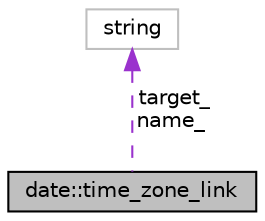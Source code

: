 digraph "date::time_zone_link"
{
 // LATEX_PDF_SIZE
  edge [fontname="Helvetica",fontsize="10",labelfontname="Helvetica",labelfontsize="10"];
  node [fontname="Helvetica",fontsize="10",shape=record];
  Node1 [label="date::time_zone_link",height=0.2,width=0.4,color="black", fillcolor="grey75", style="filled", fontcolor="black",tooltip=" "];
  Node2 -> Node1 [dir="back",color="darkorchid3",fontsize="10",style="dashed",label=" target_\nname_" ];
  Node2 [label="string",height=0.2,width=0.4,color="grey75", fillcolor="white", style="filled",tooltip=" "];
}
